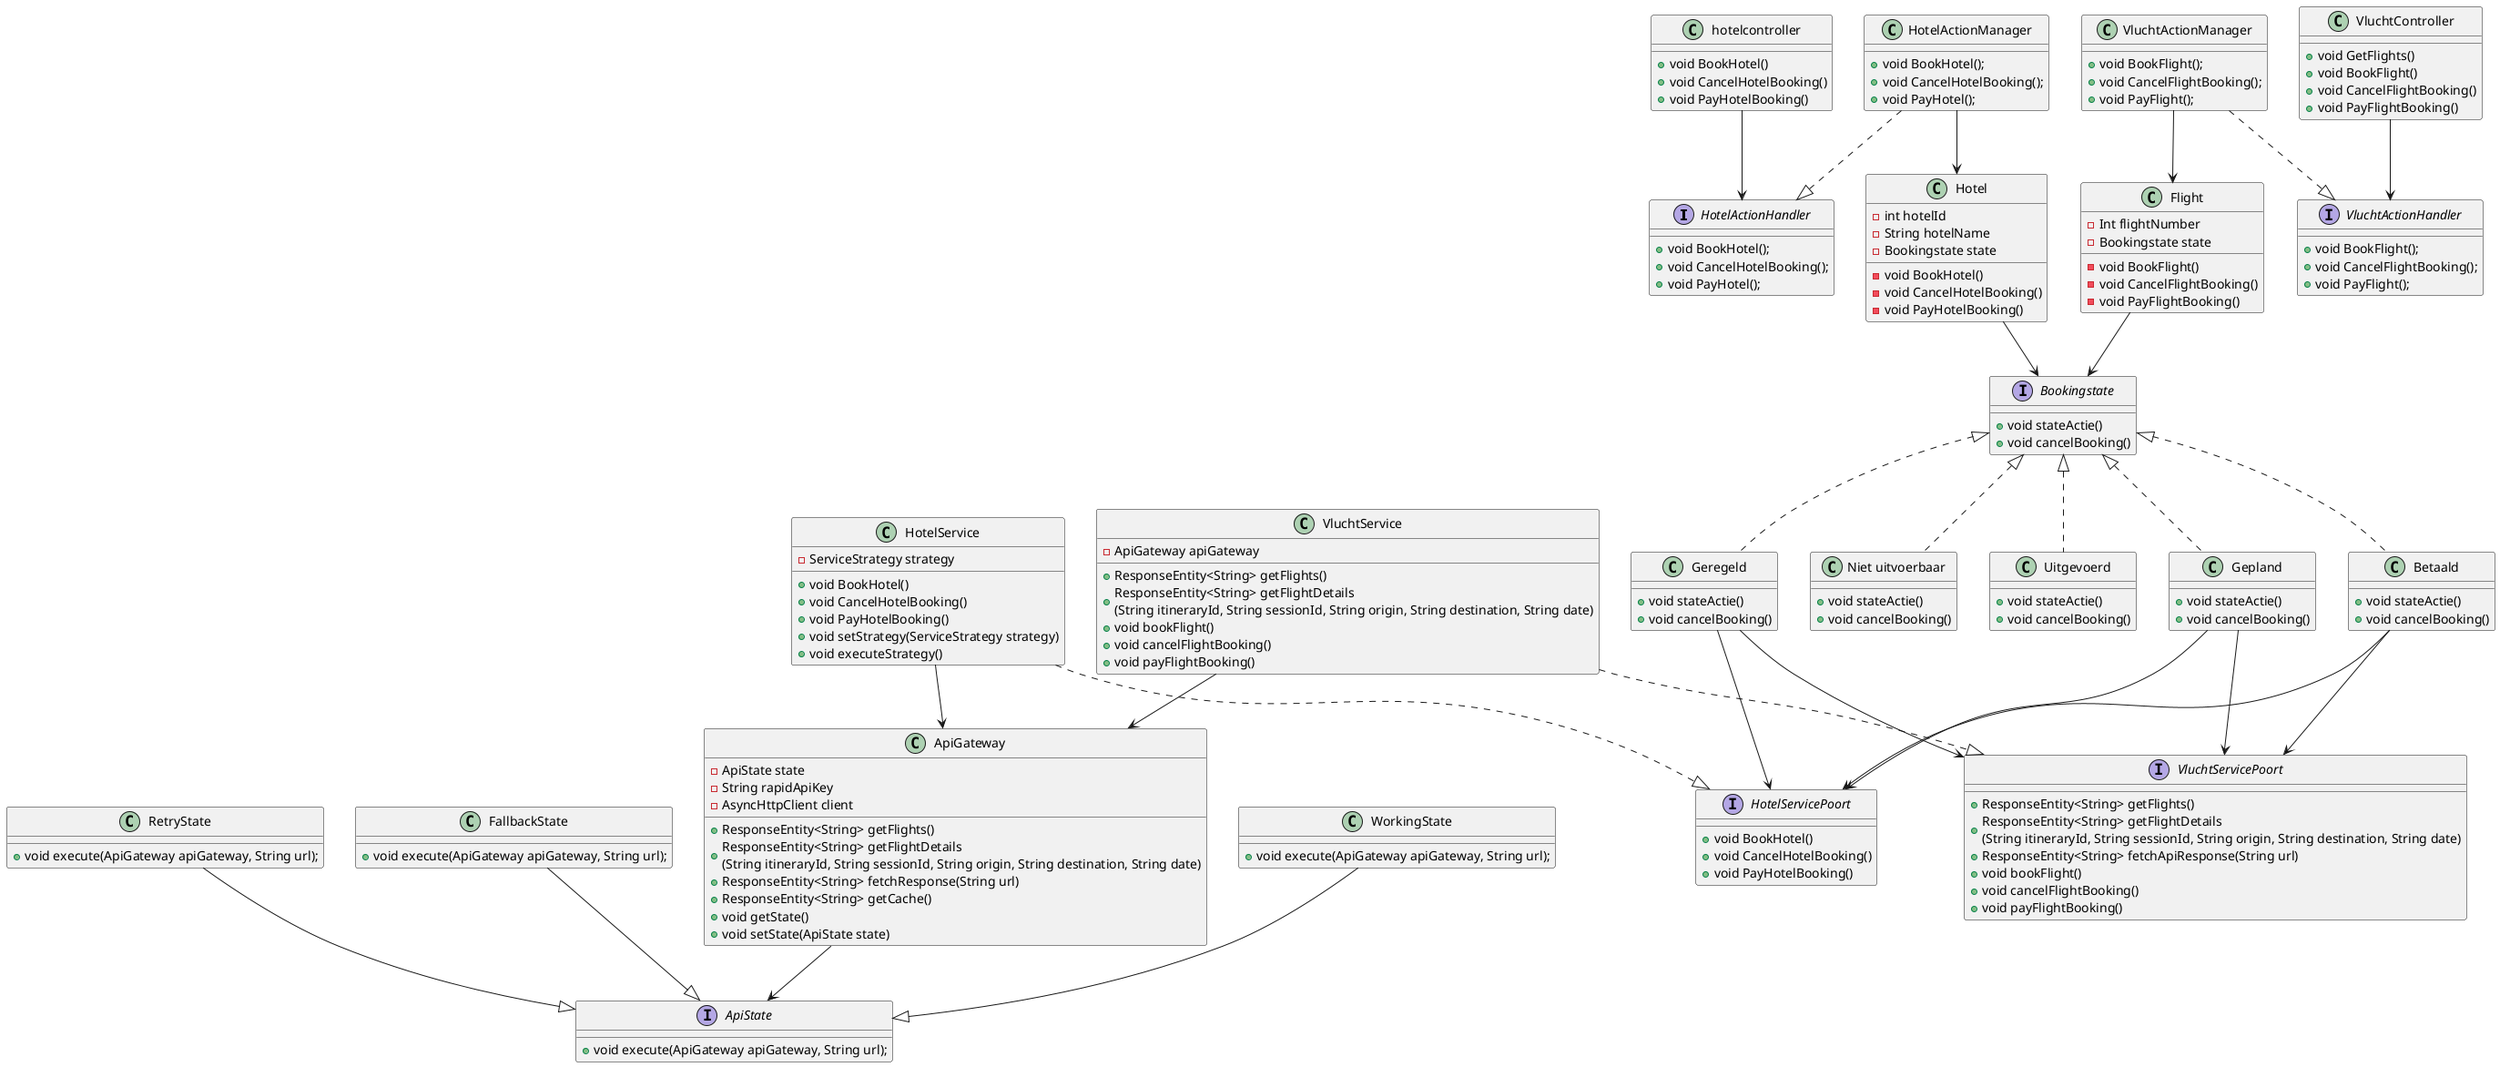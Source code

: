 @startuml

'interfaces
interface "HotelActionHandler"{
+ void BookHotel();
+ void CancelHotelBooking();
+ void PayHotel();
}
interface "VluchtActionHandler"{
+ void BookFlight();
+ void CancelFlightBooking();
+ void PayFlight();
}
interface "VluchtServicePoort"{
+ ResponseEntity<String> getFlights()
+ ResponseEntity<String> getFlightDetails\n(String itineraryId, String sessionId, String origin, String destination, String date)
+ ResponseEntity<String> fetchApiResponse(String url)
+ void bookFlight()
+ void cancelFlightBooking()
+ void payFlightBooking()
}
interface "HotelServicePoort"{
+ void BookHotel()
+ void CancelHotelBooking()
+ void PayHotelBooking()
}
interface "Bookingstate" {
+ void stateActie()
+ void cancelBooking()
}
interface ApiState {
+ void execute(ApiGateway apiGateway, String url);
}
'classes
class "hotelcontroller" {
+ void BookHotel()
+ void CancelHotelBooking()
+ void PayHotelBooking()
}
class "HotelService"{
- ServiceStrategy strategy
+ void BookHotel()
+ void CancelHotelBooking()
+ void PayHotelBooking()
+ void setStrategy(ServiceStrategy strategy)
+ void executeStrategy()
}
class "VluchtController"{
+ void GetFlights()
+ void BookFlight()
+ void CancelFlightBooking()
+ void PayFlightBooking()
}
class "VluchtService"{
- ApiGateway apiGateway
+ ResponseEntity<String> getFlights()
+ ResponseEntity<String> getFlightDetails\n(String itineraryId, String sessionId, String origin, String destination, String date)
+ void bookFlight()
+ void cancelFlightBooking()
+ void payFlightBooking()
}
class WorkingState {
    + void execute(ApiGateway apiGateway, String url);
}
class RetryState {
    + void execute(ApiGateway apiGateway, String url);
}

class FallbackState {
    + void execute(ApiGateway apiGateway, String url);
}
class ApiGateway{
    - ApiState state
    - String rapidApiKey
    - AsyncHttpClient client
    + ResponseEntity<String> getFlights()
    + ResponseEntity<String> getFlightDetails\n(String itineraryId, String sessionId, String origin, String destination, String date)
    + ResponseEntity<String> fetchResponse(String url)
    + ResponseEntity<String> getCache()
    + void getState()
    + void setState(ApiState state)
}

class "HotelActionManager"{
+ void BookHotel();
+ void CancelHotelBooking();
+ void PayHotel();
}
class "VluchtActionManager"{
+ void BookFlight();
+ void CancelFlightBooking();
+ void PayFlight();
}
class "Gepland" {
+ void stateActie()
+ void cancelBooking()
}
class "Geregeld" {
+ void stateActie()
+ void cancelBooking()
}
class "Betaald" {
+ void stateActie()
+ void cancelBooking()
}
class "Niet uitvoerbaar" {
+ void stateActie()
+ void cancelBooking()
}
class "Uitgevoerd" {
+ void stateActie()
+ void cancelBooking()
}
class "Hotel" {
- int hotelId
- String hotelName
- Bookingstate state
- void BookHotel()
- void CancelHotelBooking()
- void PayHotelBooking()
}
class "Flight" {
- Int flightNumber
- Bookingstate state
- void BookFlight()
- void CancelFlightBooking()
- void PayFlightBooking()
}

'relaties
"hotelcontroller" --> "HotelActionHandler"
"HotelService" 	..|> "HotelServicePoort"
"VluchtController" --> "VluchtActionHandler"
"VluchtService" ..|> "VluchtServicePoort"
"VluchtService" --> "ApiGateway"
"HotelService" --> "ApiGateway"
"HotelActionManager" ..|> "HotelActionHandler"
"VluchtActionManager" ..|> "VluchtActionHandler"
"Gepland" --> "HotelServicePoort"
"Gepland" --> "VluchtServicePoort"
"Geregeld" --> "HotelServicePoort"
"Geregeld" --> "VluchtServicePoort"
"Betaald" --> "HotelServicePoort"
"Betaald" --> "VluchtServicePoort"
"Flight" --> "Bookingstate"
"Hotel" --> "Bookingstate"
"Bookingstate" <|.. "Gepland"
"Bookingstate" <|.. "Geregeld"
"Bookingstate" <|.. "Betaald"
"Bookingstate" <|.. "Niet uitvoerbaar"
"Bookingstate" <|.. "Uitgevoerd"
"VluchtActionManager" --> "Flight"
"HotelActionManager" --> "Hotel"
"ApiGateway" --> "ApiState"
"WorkingState" --|> "ApiState"
"RetryState" --|> "ApiState"
"FallbackState" --|> "ApiState"

@enduml
